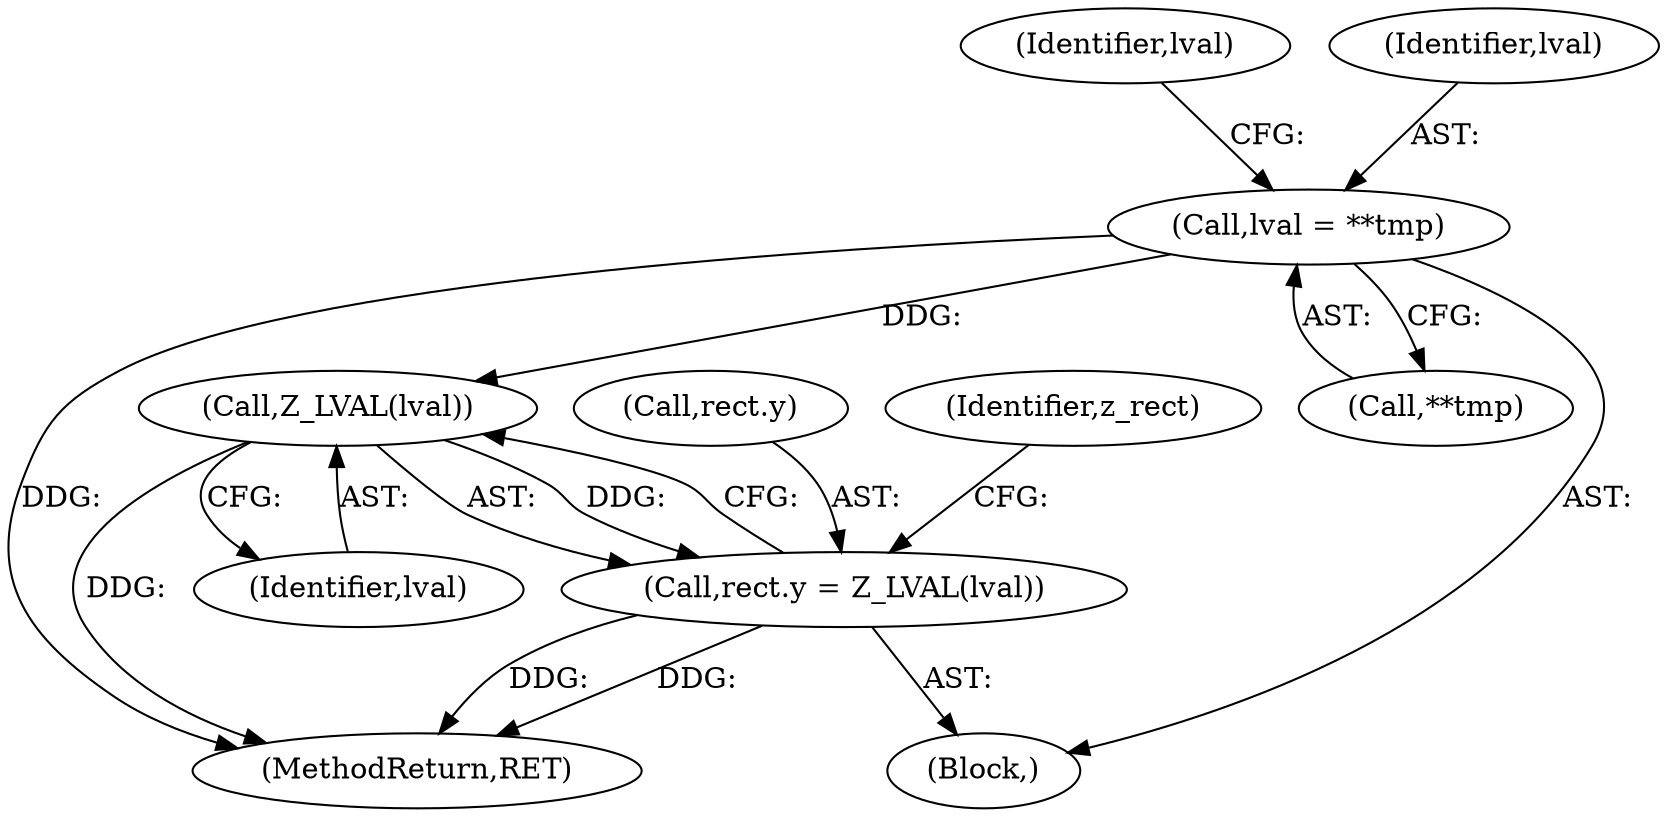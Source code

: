 digraph "0_php-src_2938329ce19cb8c4197dec146c3ec887c6f61d01_1@pointer" {
"1000190" [label="(Call,lval = **tmp)"];
"1000205" [label="(Call,Z_LVAL(lval))"];
"1000201" [label="(Call,rect.y = Z_LVAL(lval))"];
"1000197" [label="(Identifier,lval)"];
"1000201" [label="(Call,rect.y = Z_LVAL(lval))"];
"1000206" [label="(Identifier,lval)"];
"1000202" [label="(Call,rect.y)"];
"1000205" [label="(Call,Z_LVAL(lval))"];
"1000334" [label="(MethodReturn,RET)"];
"1000222" [label="(Identifier,z_rect)"];
"1000192" [label="(Call,**tmp)"];
"1000191" [label="(Identifier,lval)"];
"1000190" [label="(Call,lval = **tmp)"];
"1000188" [label="(Block,)"];
"1000190" -> "1000188"  [label="AST: "];
"1000190" -> "1000192"  [label="CFG: "];
"1000191" -> "1000190"  [label="AST: "];
"1000192" -> "1000190"  [label="AST: "];
"1000197" -> "1000190"  [label="CFG: "];
"1000190" -> "1000334"  [label="DDG: "];
"1000190" -> "1000205"  [label="DDG: "];
"1000205" -> "1000201"  [label="AST: "];
"1000205" -> "1000206"  [label="CFG: "];
"1000206" -> "1000205"  [label="AST: "];
"1000201" -> "1000205"  [label="CFG: "];
"1000205" -> "1000334"  [label="DDG: "];
"1000205" -> "1000201"  [label="DDG: "];
"1000201" -> "1000188"  [label="AST: "];
"1000202" -> "1000201"  [label="AST: "];
"1000222" -> "1000201"  [label="CFG: "];
"1000201" -> "1000334"  [label="DDG: "];
"1000201" -> "1000334"  [label="DDG: "];
}
